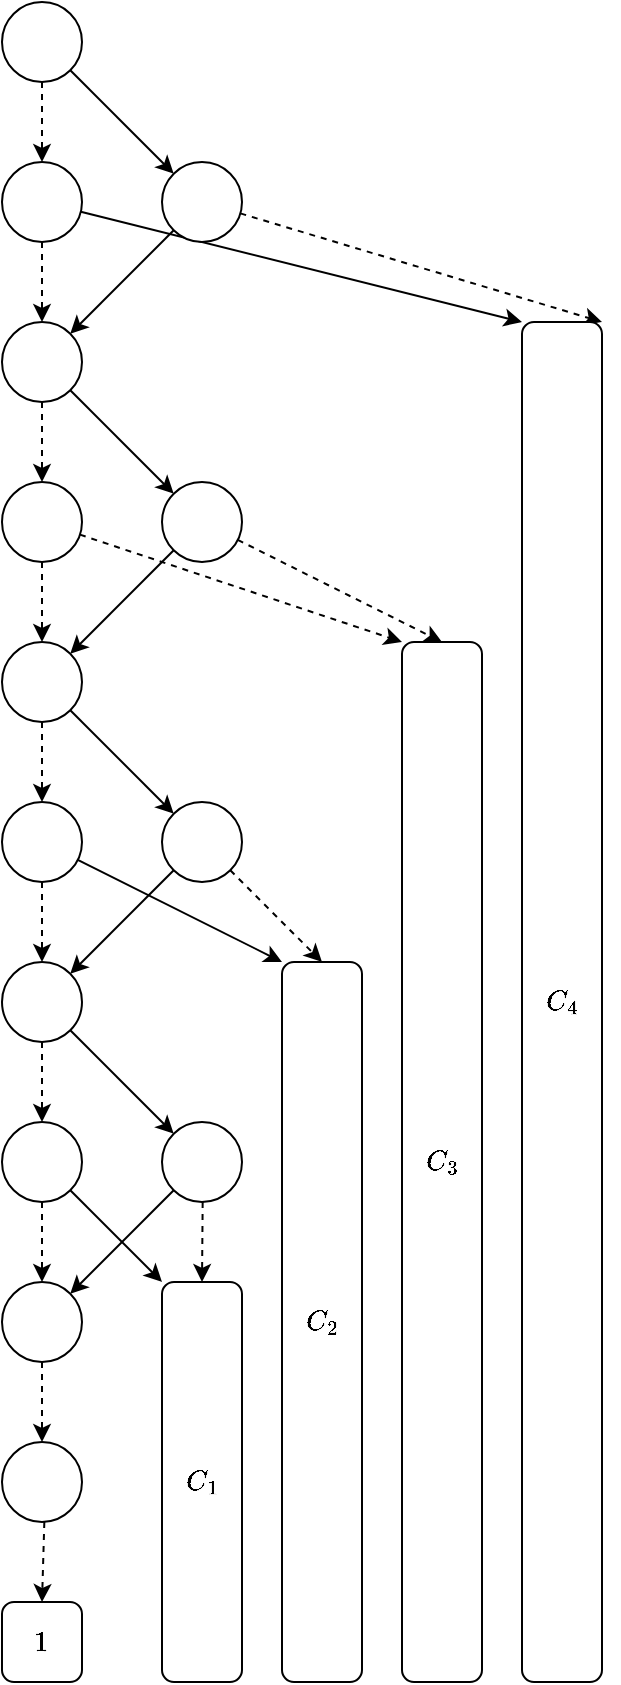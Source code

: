 <mxfile version="14.1.8" type="device"><diagram id="Fzuep4nGyj_BC1Z8Zja7" name="Page-1"><mxGraphModel dx="1422" dy="963" grid="1" gridSize="10" guides="1" tooltips="1" connect="1" arrows="1" fold="1" page="1" pageScale="1" pageWidth="850" pageHeight="1100" math="1" shadow="0"><root><mxCell id="0"/><mxCell id="1" parent="0"/><mxCell id="MZ6x7GjKyH24O_yiqPDR-13" style="edgeStyle=orthogonalEdgeStyle;rounded=0;orthogonalLoop=1;jettySize=auto;html=1;endArrow=classic;endFill=1;dashed=1;" parent="1" source="MZ6x7GjKyH24O_yiqPDR-1" target="MZ6x7GjKyH24O_yiqPDR-2" edge="1"><mxGeometry relative="1" as="geometry"/></mxCell><mxCell id="MZ6x7GjKyH24O_yiqPDR-38" style="edgeStyle=none;rounded=0;orthogonalLoop=1;jettySize=auto;html=1;endArrow=classic;endFill=1;" parent="1" source="MZ6x7GjKyH24O_yiqPDR-1" target="MZ6x7GjKyH24O_yiqPDR-3" edge="1"><mxGeometry relative="1" as="geometry"/></mxCell><mxCell id="MZ6x7GjKyH24O_yiqPDR-1" value="" style="ellipse;whiteSpace=wrap;html=1;aspect=fixed;" parent="1" vertex="1"><mxGeometry x="320" y="160" width="40" height="40" as="geometry"/></mxCell><mxCell id="MZ6x7GjKyH24O_yiqPDR-14" style="edgeStyle=orthogonalEdgeStyle;rounded=0;orthogonalLoop=1;jettySize=auto;html=1;dashed=1;endArrow=classic;endFill=1;" parent="1" source="MZ6x7GjKyH24O_yiqPDR-2" target="MZ6x7GjKyH24O_yiqPDR-4" edge="1"><mxGeometry relative="1" as="geometry"/></mxCell><mxCell id="MZ6x7GjKyH24O_yiqPDR-21" style="rounded=0;orthogonalLoop=1;jettySize=auto;html=1;endArrow=classic;endFill=1;entryX=0;entryY=0;entryDx=0;entryDy=0;" parent="1" source="MZ6x7GjKyH24O_yiqPDR-2" target="MZ6x7GjKyH24O_yiqPDR-20" edge="1"><mxGeometry relative="1" as="geometry"><mxPoint x="550" y="320" as="targetPoint"/></mxGeometry></mxCell><mxCell id="MZ6x7GjKyH24O_yiqPDR-2" value="" style="ellipse;whiteSpace=wrap;html=1;aspect=fixed;" parent="1" vertex="1"><mxGeometry x="320" y="240" width="40" height="40" as="geometry"/></mxCell><mxCell id="MZ6x7GjKyH24O_yiqPDR-22" style="edgeStyle=none;rounded=0;orthogonalLoop=1;jettySize=auto;html=1;entryX=1;entryY=0;entryDx=0;entryDy=0;dashed=1;endArrow=classic;endFill=1;" parent="1" source="MZ6x7GjKyH24O_yiqPDR-3" target="MZ6x7GjKyH24O_yiqPDR-20" edge="1"><mxGeometry relative="1" as="geometry"/></mxCell><mxCell id="MZ6x7GjKyH24O_yiqPDR-24" style="edgeStyle=none;rounded=0;orthogonalLoop=1;jettySize=auto;html=1;endArrow=classic;endFill=1;" parent="1" source="MZ6x7GjKyH24O_yiqPDR-3" target="MZ6x7GjKyH24O_yiqPDR-4" edge="1"><mxGeometry relative="1" as="geometry"/></mxCell><mxCell id="MZ6x7GjKyH24O_yiqPDR-3" value="" style="ellipse;whiteSpace=wrap;html=1;aspect=fixed;" parent="1" vertex="1"><mxGeometry x="400" y="240" width="40" height="40" as="geometry"/></mxCell><mxCell id="MZ6x7GjKyH24O_yiqPDR-15" style="edgeStyle=orthogonalEdgeStyle;rounded=0;orthogonalLoop=1;jettySize=auto;html=1;dashed=1;endArrow=classic;endFill=1;" parent="1" source="MZ6x7GjKyH24O_yiqPDR-4" target="MZ6x7GjKyH24O_yiqPDR-5" edge="1"><mxGeometry relative="1" as="geometry"/></mxCell><mxCell id="MZ6x7GjKyH24O_yiqPDR-25" style="edgeStyle=none;rounded=0;orthogonalLoop=1;jettySize=auto;html=1;endArrow=classic;endFill=1;" parent="1" source="MZ6x7GjKyH24O_yiqPDR-4" target="MZ6x7GjKyH24O_yiqPDR-6" edge="1"><mxGeometry relative="1" as="geometry"/></mxCell><mxCell id="MZ6x7GjKyH24O_yiqPDR-4" value="" style="ellipse;whiteSpace=wrap;html=1;aspect=fixed;" parent="1" vertex="1"><mxGeometry x="320" y="320" width="40" height="40" as="geometry"/></mxCell><mxCell id="MZ6x7GjKyH24O_yiqPDR-16" style="edgeStyle=orthogonalEdgeStyle;rounded=0;orthogonalLoop=1;jettySize=auto;html=1;dashed=1;endArrow=classic;endFill=1;" parent="1" source="MZ6x7GjKyH24O_yiqPDR-5" target="MZ6x7GjKyH24O_yiqPDR-7" edge="1"><mxGeometry relative="1" as="geometry"/></mxCell><mxCell id="MZ6x7GjKyH24O_yiqPDR-41" style="edgeStyle=none;rounded=0;orthogonalLoop=1;jettySize=auto;html=1;entryX=0;entryY=0;entryDx=0;entryDy=0;dashed=1;endArrow=classic;endFill=1;" parent="1" source="MZ6x7GjKyH24O_yiqPDR-5" target="MZ6x7GjKyH24O_yiqPDR-35" edge="1"><mxGeometry relative="1" as="geometry"/></mxCell><mxCell id="MZ6x7GjKyH24O_yiqPDR-5" value="" style="ellipse;whiteSpace=wrap;html=1;aspect=fixed;" parent="1" vertex="1"><mxGeometry x="320" y="400" width="40" height="40" as="geometry"/></mxCell><mxCell id="MZ6x7GjKyH24O_yiqPDR-26" style="edgeStyle=none;rounded=0;orthogonalLoop=1;jettySize=auto;html=1;endArrow=classic;endFill=1;" parent="1" source="MZ6x7GjKyH24O_yiqPDR-6" target="MZ6x7GjKyH24O_yiqPDR-7" edge="1"><mxGeometry relative="1" as="geometry"/></mxCell><mxCell id="MZ6x7GjKyH24O_yiqPDR-40" style="edgeStyle=none;rounded=0;orthogonalLoop=1;jettySize=auto;html=1;entryX=0.5;entryY=0;entryDx=0;entryDy=0;dashed=1;endArrow=classic;endFill=1;" parent="1" source="MZ6x7GjKyH24O_yiqPDR-6" target="MZ6x7GjKyH24O_yiqPDR-35" edge="1"><mxGeometry relative="1" as="geometry"/></mxCell><mxCell id="MZ6x7GjKyH24O_yiqPDR-6" value="" style="ellipse;whiteSpace=wrap;html=1;aspect=fixed;" parent="1" vertex="1"><mxGeometry x="400" y="400" width="40" height="40" as="geometry"/></mxCell><mxCell id="MZ6x7GjKyH24O_yiqPDR-17" style="edgeStyle=orthogonalEdgeStyle;rounded=0;orthogonalLoop=1;jettySize=auto;html=1;dashed=1;endArrow=classic;endFill=1;" parent="1" source="MZ6x7GjKyH24O_yiqPDR-7" target="MZ6x7GjKyH24O_yiqPDR-8" edge="1"><mxGeometry relative="1" as="geometry"/></mxCell><mxCell id="MZ6x7GjKyH24O_yiqPDR-27" style="edgeStyle=none;rounded=0;orthogonalLoop=1;jettySize=auto;html=1;endArrow=classic;endFill=1;" parent="1" source="MZ6x7GjKyH24O_yiqPDR-7" target="MZ6x7GjKyH24O_yiqPDR-9" edge="1"><mxGeometry relative="1" as="geometry"/></mxCell><mxCell id="MZ6x7GjKyH24O_yiqPDR-7" value="" style="ellipse;whiteSpace=wrap;html=1;aspect=fixed;" parent="1" vertex="1"><mxGeometry x="320" y="480" width="40" height="40" as="geometry"/></mxCell><mxCell id="MZ6x7GjKyH24O_yiqPDR-18" style="edgeStyle=orthogonalEdgeStyle;rounded=0;orthogonalLoop=1;jettySize=auto;html=1;dashed=1;endArrow=classic;endFill=1;" parent="1" source="MZ6x7GjKyH24O_yiqPDR-8" target="MZ6x7GjKyH24O_yiqPDR-10" edge="1"><mxGeometry relative="1" as="geometry"/></mxCell><mxCell id="MZ6x7GjKyH24O_yiqPDR-43" style="edgeStyle=none;rounded=0;orthogonalLoop=1;jettySize=auto;html=1;entryX=0;entryY=0;entryDx=0;entryDy=0;endArrow=classic;endFill=1;" parent="1" source="MZ6x7GjKyH24O_yiqPDR-8" target="MZ6x7GjKyH24O_yiqPDR-36" edge="1"><mxGeometry relative="1" as="geometry"/></mxCell><mxCell id="MZ6x7GjKyH24O_yiqPDR-8" value="" style="ellipse;whiteSpace=wrap;html=1;aspect=fixed;" parent="1" vertex="1"><mxGeometry x="320" y="560" width="40" height="40" as="geometry"/></mxCell><mxCell id="MZ6x7GjKyH24O_yiqPDR-28" style="edgeStyle=none;rounded=0;orthogonalLoop=1;jettySize=auto;html=1;endArrow=classic;endFill=1;" parent="1" source="MZ6x7GjKyH24O_yiqPDR-9" target="MZ6x7GjKyH24O_yiqPDR-10" edge="1"><mxGeometry relative="1" as="geometry"/></mxCell><mxCell id="MZ6x7GjKyH24O_yiqPDR-42" style="edgeStyle=none;rounded=0;orthogonalLoop=1;jettySize=auto;html=1;entryX=0.5;entryY=0;entryDx=0;entryDy=0;dashed=1;endArrow=classic;endFill=1;" parent="1" source="MZ6x7GjKyH24O_yiqPDR-9" target="MZ6x7GjKyH24O_yiqPDR-36" edge="1"><mxGeometry relative="1" as="geometry"/></mxCell><mxCell id="MZ6x7GjKyH24O_yiqPDR-9" value="" style="ellipse;whiteSpace=wrap;html=1;aspect=fixed;" parent="1" vertex="1"><mxGeometry x="400" y="560" width="40" height="40" as="geometry"/></mxCell><mxCell id="MZ6x7GjKyH24O_yiqPDR-19" style="edgeStyle=orthogonalEdgeStyle;rounded=0;orthogonalLoop=1;jettySize=auto;html=1;dashed=1;endArrow=classic;endFill=1;" parent="1" source="MZ6x7GjKyH24O_yiqPDR-10" target="MZ6x7GjKyH24O_yiqPDR-11" edge="1"><mxGeometry relative="1" as="geometry"/></mxCell><mxCell id="MZ6x7GjKyH24O_yiqPDR-29" style="edgeStyle=none;rounded=0;orthogonalLoop=1;jettySize=auto;html=1;endArrow=classic;endFill=1;" parent="1" source="MZ6x7GjKyH24O_yiqPDR-10" target="MZ6x7GjKyH24O_yiqPDR-12" edge="1"><mxGeometry relative="1" as="geometry"/></mxCell><mxCell id="MZ6x7GjKyH24O_yiqPDR-10" value="" style="ellipse;whiteSpace=wrap;html=1;aspect=fixed;" parent="1" vertex="1"><mxGeometry x="320" y="640" width="40" height="40" as="geometry"/></mxCell><mxCell id="MZ6x7GjKyH24O_yiqPDR-34" style="edgeStyle=none;rounded=0;orthogonalLoop=1;jettySize=auto;html=1;dashed=1;endArrow=classic;endFill=1;" parent="1" source="MZ6x7GjKyH24O_yiqPDR-11" target="MZ6x7GjKyH24O_yiqPDR-30" edge="1"><mxGeometry relative="1" as="geometry"/></mxCell><mxCell id="MZ6x7GjKyH24O_yiqPDR-50" style="edgeStyle=none;rounded=0;orthogonalLoop=1;jettySize=auto;html=1;entryX=0;entryY=0;entryDx=0;entryDy=0;endArrow=classic;endFill=1;" parent="1" source="MZ6x7GjKyH24O_yiqPDR-11" target="MZ6x7GjKyH24O_yiqPDR-47" edge="1"><mxGeometry relative="1" as="geometry"/></mxCell><mxCell id="MZ6x7GjKyH24O_yiqPDR-11" value="" style="ellipse;whiteSpace=wrap;html=1;aspect=fixed;" parent="1" vertex="1"><mxGeometry x="320" y="720" width="40" height="40" as="geometry"/></mxCell><mxCell id="MZ6x7GjKyH24O_yiqPDR-48" style="edgeStyle=none;rounded=0;orthogonalLoop=1;jettySize=auto;html=1;endArrow=classic;endFill=1;entryX=0.5;entryY=0;entryDx=0;entryDy=0;dashed=1;" parent="1" source="MZ6x7GjKyH24O_yiqPDR-12" target="MZ6x7GjKyH24O_yiqPDR-47" edge="1"><mxGeometry relative="1" as="geometry"/></mxCell><mxCell id="MZ6x7GjKyH24O_yiqPDR-49" style="edgeStyle=none;rounded=0;orthogonalLoop=1;jettySize=auto;html=1;endArrow=classic;endFill=1;" parent="1" source="MZ6x7GjKyH24O_yiqPDR-12" target="MZ6x7GjKyH24O_yiqPDR-30" edge="1"><mxGeometry relative="1" as="geometry"/></mxCell><mxCell id="MZ6x7GjKyH24O_yiqPDR-12" value="" style="ellipse;whiteSpace=wrap;html=1;aspect=fixed;" parent="1" vertex="1"><mxGeometry x="400" y="720" width="40" height="40" as="geometry"/></mxCell><mxCell id="MZ6x7GjKyH24O_yiqPDR-20" value="$$C_4$$" style="rounded=1;whiteSpace=wrap;html=1;" parent="1" vertex="1"><mxGeometry x="580" y="320" width="40" height="680" as="geometry"/></mxCell><mxCell id="MZ6x7GjKyH24O_yiqPDR-33" style="edgeStyle=none;rounded=0;orthogonalLoop=1;jettySize=auto;html=1;dashed=1;endArrow=classic;endFill=1;" parent="1" source="MZ6x7GjKyH24O_yiqPDR-45" target="MZ6x7GjKyH24O_yiqPDR-32" edge="1"><mxGeometry relative="1" as="geometry"/></mxCell><mxCell id="MZ6x7GjKyH24O_yiqPDR-30" value="" style="ellipse;whiteSpace=wrap;html=1;aspect=fixed;" parent="1" vertex="1"><mxGeometry x="320" y="800" width="40" height="40" as="geometry"/></mxCell><mxCell id="MZ6x7GjKyH24O_yiqPDR-32" value="$$1$$" style="rounded=1;whiteSpace=wrap;html=1;" parent="1" vertex="1"><mxGeometry x="320" y="960" width="40" height="40" as="geometry"/></mxCell><mxCell id="MZ6x7GjKyH24O_yiqPDR-35" value="$$C_3$$" style="rounded=1;whiteSpace=wrap;html=1;" parent="1" vertex="1"><mxGeometry x="520" y="480" width="40" height="520" as="geometry"/></mxCell><mxCell id="MZ6x7GjKyH24O_yiqPDR-36" value="$$C_2$$" style="rounded=1;whiteSpace=wrap;html=1;" parent="1" vertex="1"><mxGeometry x="460" y="640" width="40" height="360" as="geometry"/></mxCell><mxCell id="MZ6x7GjKyH24O_yiqPDR-45" value="" style="ellipse;whiteSpace=wrap;html=1;aspect=fixed;" parent="1" vertex="1"><mxGeometry x="320" y="880" width="40" height="40" as="geometry"/></mxCell><mxCell id="MZ6x7GjKyH24O_yiqPDR-46" style="edgeStyle=none;rounded=0;orthogonalLoop=1;jettySize=auto;html=1;dashed=1;endArrow=classic;endFill=1;" parent="1" source="MZ6x7GjKyH24O_yiqPDR-30" target="MZ6x7GjKyH24O_yiqPDR-45" edge="1"><mxGeometry relative="1" as="geometry"><mxPoint x="340" y="840" as="sourcePoint"/><mxPoint x="340" y="1000" as="targetPoint"/></mxGeometry></mxCell><mxCell id="MZ6x7GjKyH24O_yiqPDR-47" value="$$C_1$$" style="rounded=1;whiteSpace=wrap;html=1;" parent="1" vertex="1"><mxGeometry x="400" y="800" width="40" height="200" as="geometry"/></mxCell></root></mxGraphModel></diagram></mxfile>